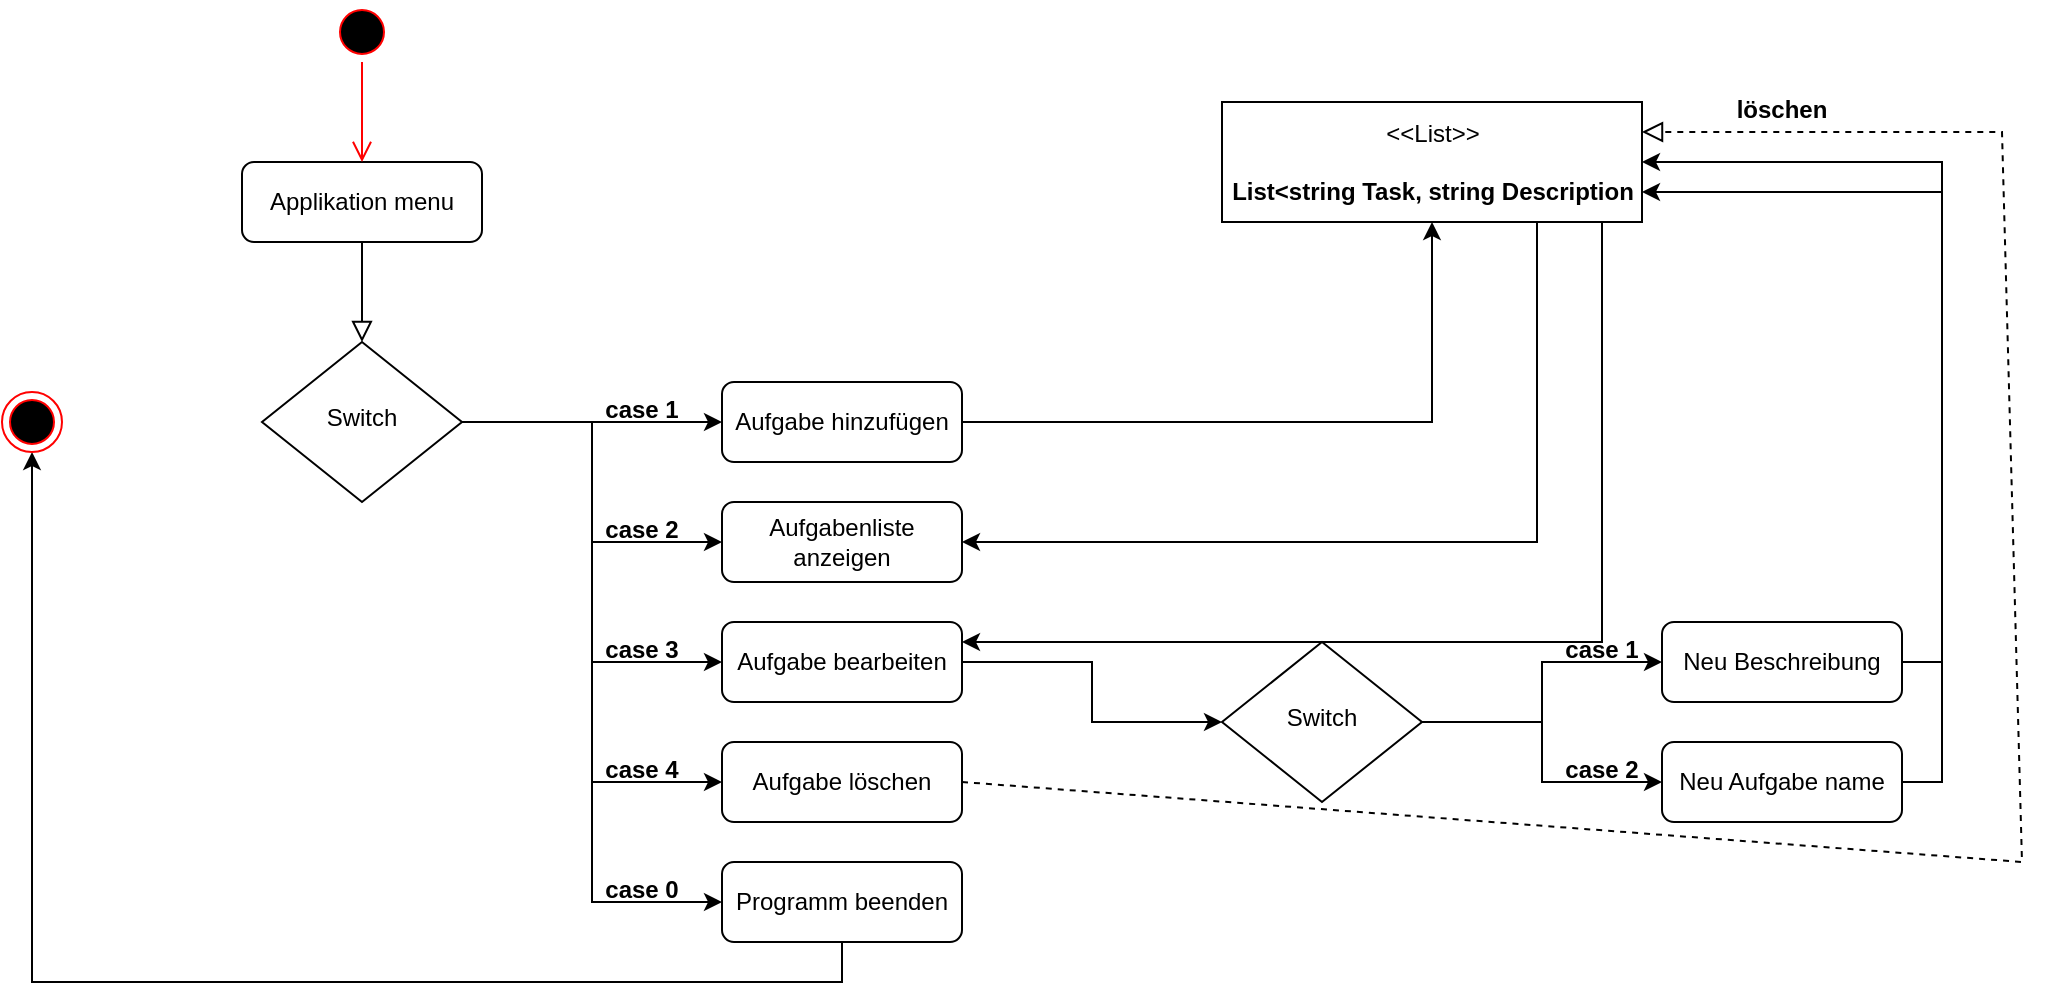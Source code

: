 <mxfile version="19.0.1" type="device"><diagram id="C5RBs43oDa-KdzZeNtuy" name="Page-1"><mxGraphModel dx="1673" dy="1008" grid="1" gridSize="10" guides="1" tooltips="1" connect="1" arrows="1" fold="1" page="1" pageScale="1" pageWidth="827" pageHeight="1169" math="0" shadow="0"><root><mxCell id="WIyWlLk6GJQsqaUBKTNV-0"/><mxCell id="WIyWlLk6GJQsqaUBKTNV-1" parent="WIyWlLk6GJQsqaUBKTNV-0"/><mxCell id="WIyWlLk6GJQsqaUBKTNV-2" value="" style="rounded=0;html=1;jettySize=auto;orthogonalLoop=1;fontSize=11;endArrow=block;endFill=0;endSize=8;strokeWidth=1;shadow=0;labelBackgroundColor=none;edgeStyle=orthogonalEdgeStyle;" parent="WIyWlLk6GJQsqaUBKTNV-1" source="WIyWlLk6GJQsqaUBKTNV-3" target="WIyWlLk6GJQsqaUBKTNV-6" edge="1"><mxGeometry relative="1" as="geometry"/></mxCell><mxCell id="WIyWlLk6GJQsqaUBKTNV-3" value="Applikation menu" style="rounded=1;whiteSpace=wrap;html=1;fontSize=12;glass=0;strokeWidth=1;shadow=0;" parent="WIyWlLk6GJQsqaUBKTNV-1" vertex="1"><mxGeometry x="160" y="80" width="120" height="40" as="geometry"/></mxCell><mxCell id="sgWza_e73YxRPDWoZdi6-0" style="edgeStyle=orthogonalEdgeStyle;rounded=0;orthogonalLoop=1;jettySize=auto;html=1;exitX=1;exitY=0.5;exitDx=0;exitDy=0;entryX=0;entryY=0.5;entryDx=0;entryDy=0;" edge="1" parent="WIyWlLk6GJQsqaUBKTNV-1" source="WIyWlLk6GJQsqaUBKTNV-6" target="WIyWlLk6GJQsqaUBKTNV-7"><mxGeometry relative="1" as="geometry"/></mxCell><mxCell id="sgWza_e73YxRPDWoZdi6-1" style="edgeStyle=orthogonalEdgeStyle;rounded=0;orthogonalLoop=1;jettySize=auto;html=1;exitX=1;exitY=0.5;exitDx=0;exitDy=0;entryX=0;entryY=0.5;entryDx=0;entryDy=0;" edge="1" parent="WIyWlLk6GJQsqaUBKTNV-1" source="WIyWlLk6GJQsqaUBKTNV-6" target="WIyWlLk6GJQsqaUBKTNV-12"><mxGeometry relative="1" as="geometry"/></mxCell><mxCell id="sgWza_e73YxRPDWoZdi6-4" style="edgeStyle=orthogonalEdgeStyle;rounded=0;orthogonalLoop=1;jettySize=auto;html=1;exitX=1;exitY=0.5;exitDx=0;exitDy=0;entryX=0;entryY=0.5;entryDx=0;entryDy=0;" edge="1" parent="WIyWlLk6GJQsqaUBKTNV-1" source="WIyWlLk6GJQsqaUBKTNV-6" target="sgWza_e73YxRPDWoZdi6-2"><mxGeometry relative="1" as="geometry"/></mxCell><mxCell id="sgWza_e73YxRPDWoZdi6-5" style="edgeStyle=orthogonalEdgeStyle;rounded=0;orthogonalLoop=1;jettySize=auto;html=1;exitX=1;exitY=0.5;exitDx=0;exitDy=0;entryX=0;entryY=0.5;entryDx=0;entryDy=0;" edge="1" parent="WIyWlLk6GJQsqaUBKTNV-1" source="WIyWlLk6GJQsqaUBKTNV-6" target="sgWza_e73YxRPDWoZdi6-3"><mxGeometry relative="1" as="geometry"/></mxCell><mxCell id="sgWza_e73YxRPDWoZdi6-7" style="edgeStyle=orthogonalEdgeStyle;rounded=0;orthogonalLoop=1;jettySize=auto;html=1;exitX=1;exitY=0.5;exitDx=0;exitDy=0;entryX=0;entryY=0.5;entryDx=0;entryDy=0;" edge="1" parent="WIyWlLk6GJQsqaUBKTNV-1" source="WIyWlLk6GJQsqaUBKTNV-6" target="sgWza_e73YxRPDWoZdi6-6"><mxGeometry relative="1" as="geometry"/></mxCell><mxCell id="WIyWlLk6GJQsqaUBKTNV-6" value="Switch" style="rhombus;whiteSpace=wrap;html=1;shadow=0;fontFamily=Helvetica;fontSize=12;align=center;strokeWidth=1;spacing=6;spacingTop=-4;" parent="WIyWlLk6GJQsqaUBKTNV-1" vertex="1"><mxGeometry x="170" y="170" width="100" height="80" as="geometry"/></mxCell><mxCell id="sgWza_e73YxRPDWoZdi6-26" style="edgeStyle=orthogonalEdgeStyle;rounded=0;orthogonalLoop=1;jettySize=auto;html=1;exitX=1;exitY=0.5;exitDx=0;exitDy=0;entryX=0.5;entryY=1;entryDx=0;entryDy=0;" edge="1" parent="WIyWlLk6GJQsqaUBKTNV-1" source="WIyWlLk6GJQsqaUBKTNV-7" target="sgWza_e73YxRPDWoZdi6-25"><mxGeometry relative="1" as="geometry"/></mxCell><mxCell id="WIyWlLk6GJQsqaUBKTNV-7" value="Aufgabe hinzufügen" style="rounded=1;whiteSpace=wrap;html=1;fontSize=12;glass=0;strokeWidth=1;shadow=0;" parent="WIyWlLk6GJQsqaUBKTNV-1" vertex="1"><mxGeometry x="400" y="190" width="120" height="40" as="geometry"/></mxCell><mxCell id="WIyWlLk6GJQsqaUBKTNV-12" value="Aufgabenliste anzeigen" style="rounded=1;whiteSpace=wrap;html=1;fontSize=12;glass=0;strokeWidth=1;shadow=0;" parent="WIyWlLk6GJQsqaUBKTNV-1" vertex="1"><mxGeometry x="400" y="250" width="120" height="40" as="geometry"/></mxCell><mxCell id="sgWza_e73YxRPDWoZdi6-18" style="edgeStyle=orthogonalEdgeStyle;rounded=0;orthogonalLoop=1;jettySize=auto;html=1;exitX=1;exitY=0.5;exitDx=0;exitDy=0;entryX=0;entryY=0.5;entryDx=0;entryDy=0;" edge="1" parent="WIyWlLk6GJQsqaUBKTNV-1" source="sgWza_e73YxRPDWoZdi6-2" target="sgWza_e73YxRPDWoZdi6-17"><mxGeometry relative="1" as="geometry"/></mxCell><mxCell id="sgWza_e73YxRPDWoZdi6-2" value="Aufgabe bearbeiten" style="rounded=1;whiteSpace=wrap;html=1;fontSize=12;glass=0;strokeWidth=1;shadow=0;" vertex="1" parent="WIyWlLk6GJQsqaUBKTNV-1"><mxGeometry x="400" y="310" width="120" height="40" as="geometry"/></mxCell><mxCell id="sgWza_e73YxRPDWoZdi6-3" value="Aufgabe löschen" style="rounded=1;whiteSpace=wrap;html=1;fontSize=12;glass=0;strokeWidth=1;shadow=0;" vertex="1" parent="WIyWlLk6GJQsqaUBKTNV-1"><mxGeometry x="400" y="370" width="120" height="40" as="geometry"/></mxCell><mxCell id="sgWza_e73YxRPDWoZdi6-11" style="edgeStyle=orthogonalEdgeStyle;rounded=0;orthogonalLoop=1;jettySize=auto;html=1;exitX=0.5;exitY=1;exitDx=0;exitDy=0;entryX=0.5;entryY=1;entryDx=0;entryDy=0;" edge="1" parent="WIyWlLk6GJQsqaUBKTNV-1" source="sgWza_e73YxRPDWoZdi6-6" target="sgWza_e73YxRPDWoZdi6-10"><mxGeometry relative="1" as="geometry"/></mxCell><mxCell id="sgWza_e73YxRPDWoZdi6-6" value="Programm beenden" style="rounded=1;whiteSpace=wrap;html=1;fontSize=12;glass=0;strokeWidth=1;shadow=0;" vertex="1" parent="WIyWlLk6GJQsqaUBKTNV-1"><mxGeometry x="400" y="430" width="120" height="40" as="geometry"/></mxCell><mxCell id="sgWza_e73YxRPDWoZdi6-8" value="" style="ellipse;html=1;shape=startState;fillColor=#000000;strokeColor=#ff0000;" vertex="1" parent="WIyWlLk6GJQsqaUBKTNV-1"><mxGeometry x="205" width="30" height="30" as="geometry"/></mxCell><mxCell id="sgWza_e73YxRPDWoZdi6-9" value="" style="edgeStyle=orthogonalEdgeStyle;html=1;verticalAlign=bottom;endArrow=open;endSize=8;strokeColor=#ff0000;rounded=0;entryX=0.5;entryY=0;entryDx=0;entryDy=0;" edge="1" source="sgWza_e73YxRPDWoZdi6-8" parent="WIyWlLk6GJQsqaUBKTNV-1" target="WIyWlLk6GJQsqaUBKTNV-3"><mxGeometry relative="1" as="geometry"><mxPoint x="220" y="60" as="targetPoint"/></mxGeometry></mxCell><mxCell id="sgWza_e73YxRPDWoZdi6-10" value="" style="ellipse;html=1;shape=endState;fillColor=#000000;strokeColor=#ff0000;" vertex="1" parent="WIyWlLk6GJQsqaUBKTNV-1"><mxGeometry x="40" y="195" width="30" height="30" as="geometry"/></mxCell><mxCell id="sgWza_e73YxRPDWoZdi6-12" value="case 1" style="text;align=center;fontStyle=1;verticalAlign=middle;spacingLeft=3;spacingRight=3;strokeColor=none;rotatable=0;points=[[0,0.5],[1,0.5]];portConstraint=eastwest;" vertex="1" parent="WIyWlLk6GJQsqaUBKTNV-1"><mxGeometry x="320" y="190" width="80" height="26" as="geometry"/></mxCell><mxCell id="sgWza_e73YxRPDWoZdi6-13" value="case 2" style="text;align=center;fontStyle=1;verticalAlign=middle;spacingLeft=3;spacingRight=3;strokeColor=none;rotatable=0;points=[[0,0.5],[1,0.5]];portConstraint=eastwest;" vertex="1" parent="WIyWlLk6GJQsqaUBKTNV-1"><mxGeometry x="320" y="250" width="80" height="26" as="geometry"/></mxCell><mxCell id="sgWza_e73YxRPDWoZdi6-14" value="case 3" style="text;align=center;fontStyle=1;verticalAlign=middle;spacingLeft=3;spacingRight=3;strokeColor=none;rotatable=0;points=[[0,0.5],[1,0.5]];portConstraint=eastwest;" vertex="1" parent="WIyWlLk6GJQsqaUBKTNV-1"><mxGeometry x="320" y="310" width="80" height="26" as="geometry"/></mxCell><mxCell id="sgWza_e73YxRPDWoZdi6-15" value="case 4" style="text;align=center;fontStyle=1;verticalAlign=middle;spacingLeft=3;spacingRight=3;strokeColor=none;rotatable=0;points=[[0,0.5],[1,0.5]];portConstraint=eastwest;" vertex="1" parent="WIyWlLk6GJQsqaUBKTNV-1"><mxGeometry x="320" y="370" width="80" height="26" as="geometry"/></mxCell><mxCell id="sgWza_e73YxRPDWoZdi6-16" value="case 0" style="text;align=center;fontStyle=1;verticalAlign=middle;spacingLeft=3;spacingRight=3;strokeColor=none;rotatable=0;points=[[0,0.5],[1,0.5]];portConstraint=eastwest;" vertex="1" parent="WIyWlLk6GJQsqaUBKTNV-1"><mxGeometry x="320" y="430" width="80" height="26" as="geometry"/></mxCell><mxCell id="sgWza_e73YxRPDWoZdi6-21" style="edgeStyle=orthogonalEdgeStyle;rounded=0;orthogonalLoop=1;jettySize=auto;html=1;exitX=1;exitY=0.5;exitDx=0;exitDy=0;entryX=0;entryY=0.5;entryDx=0;entryDy=0;" edge="1" parent="WIyWlLk6GJQsqaUBKTNV-1" source="sgWza_e73YxRPDWoZdi6-17" target="sgWza_e73YxRPDWoZdi6-19"><mxGeometry relative="1" as="geometry"/></mxCell><mxCell id="sgWza_e73YxRPDWoZdi6-22" style="edgeStyle=orthogonalEdgeStyle;rounded=0;orthogonalLoop=1;jettySize=auto;html=1;exitX=1;exitY=0.5;exitDx=0;exitDy=0;" edge="1" parent="WIyWlLk6GJQsqaUBKTNV-1" source="sgWza_e73YxRPDWoZdi6-17" target="sgWza_e73YxRPDWoZdi6-20"><mxGeometry relative="1" as="geometry"/></mxCell><mxCell id="sgWza_e73YxRPDWoZdi6-17" value="Switch" style="rhombus;whiteSpace=wrap;html=1;shadow=0;fontFamily=Helvetica;fontSize=12;align=center;strokeWidth=1;spacing=6;spacingTop=-4;" vertex="1" parent="WIyWlLk6GJQsqaUBKTNV-1"><mxGeometry x="650" y="320" width="100" height="80" as="geometry"/></mxCell><mxCell id="sgWza_e73YxRPDWoZdi6-29" style="edgeStyle=orthogonalEdgeStyle;rounded=0;orthogonalLoop=1;jettySize=auto;html=1;exitX=1;exitY=0.5;exitDx=0;exitDy=0;entryX=1;entryY=0.75;entryDx=0;entryDy=0;" edge="1" parent="WIyWlLk6GJQsqaUBKTNV-1" source="sgWza_e73YxRPDWoZdi6-19" target="sgWza_e73YxRPDWoZdi6-25"><mxGeometry relative="1" as="geometry"/></mxCell><mxCell id="sgWza_e73YxRPDWoZdi6-19" value="Neu Aufgabe name" style="rounded=1;whiteSpace=wrap;html=1;fontSize=12;glass=0;strokeWidth=1;shadow=0;" vertex="1" parent="WIyWlLk6GJQsqaUBKTNV-1"><mxGeometry x="870" y="370" width="120" height="40" as="geometry"/></mxCell><mxCell id="sgWza_e73YxRPDWoZdi6-28" style="edgeStyle=orthogonalEdgeStyle;rounded=0;orthogonalLoop=1;jettySize=auto;html=1;exitX=1;exitY=0.5;exitDx=0;exitDy=0;entryX=1;entryY=0.5;entryDx=0;entryDy=0;" edge="1" parent="WIyWlLk6GJQsqaUBKTNV-1" source="sgWza_e73YxRPDWoZdi6-20" target="sgWza_e73YxRPDWoZdi6-25"><mxGeometry relative="1" as="geometry"/></mxCell><mxCell id="sgWza_e73YxRPDWoZdi6-20" value="Neu Beschreibung" style="rounded=1;whiteSpace=wrap;html=1;fontSize=12;glass=0;strokeWidth=1;shadow=0;" vertex="1" parent="WIyWlLk6GJQsqaUBKTNV-1"><mxGeometry x="870" y="310" width="120" height="40" as="geometry"/></mxCell><mxCell id="sgWza_e73YxRPDWoZdi6-23" value="case 1" style="text;align=center;fontStyle=1;verticalAlign=middle;spacingLeft=3;spacingRight=3;strokeColor=none;rotatable=0;points=[[0,0.5],[1,0.5]];portConstraint=eastwest;" vertex="1" parent="WIyWlLk6GJQsqaUBKTNV-1"><mxGeometry x="800" y="310" width="80" height="26" as="geometry"/></mxCell><mxCell id="sgWza_e73YxRPDWoZdi6-24" value="case 2" style="text;align=center;fontStyle=1;verticalAlign=middle;spacingLeft=3;spacingRight=3;strokeColor=none;rotatable=0;points=[[0,0.5],[1,0.5]];portConstraint=eastwest;" vertex="1" parent="WIyWlLk6GJQsqaUBKTNV-1"><mxGeometry x="800" y="370" width="80" height="26" as="geometry"/></mxCell><mxCell id="sgWza_e73YxRPDWoZdi6-30" style="edgeStyle=orthogonalEdgeStyle;rounded=0;orthogonalLoop=1;jettySize=auto;html=1;exitX=0.75;exitY=1;exitDx=0;exitDy=0;entryX=1;entryY=0.5;entryDx=0;entryDy=0;" edge="1" parent="WIyWlLk6GJQsqaUBKTNV-1" source="sgWza_e73YxRPDWoZdi6-25" target="WIyWlLk6GJQsqaUBKTNV-12"><mxGeometry relative="1" as="geometry"/></mxCell><mxCell id="sgWza_e73YxRPDWoZdi6-33" style="edgeStyle=orthogonalEdgeStyle;rounded=0;orthogonalLoop=1;jettySize=auto;html=1;exitX=1;exitY=1;exitDx=0;exitDy=0;entryX=1;entryY=0.25;entryDx=0;entryDy=0;" edge="1" parent="WIyWlLk6GJQsqaUBKTNV-1" source="sgWza_e73YxRPDWoZdi6-25" target="sgWza_e73YxRPDWoZdi6-2"><mxGeometry relative="1" as="geometry"><Array as="points"><mxPoint x="840" y="110"/><mxPoint x="840" y="320"/></Array></mxGeometry></mxCell><mxCell id="sgWza_e73YxRPDWoZdi6-25" value="&amp;lt;&amp;lt;List&amp;gt;&amp;gt;&lt;br&gt;&lt;br&gt;&lt;b&gt;List&amp;lt;string Task, string Description&lt;/b&gt;" style="text;html=1;align=center;verticalAlign=middle;dashed=0;fillColor=#ffffff;strokeColor=#000000;" vertex="1" parent="WIyWlLk6GJQsqaUBKTNV-1"><mxGeometry x="650" y="50" width="210" height="60" as="geometry"/></mxCell><mxCell id="sgWza_e73YxRPDWoZdi6-31" value="" style="endArrow=block;startArrow=none;endFill=0;startFill=0;endSize=8;html=1;verticalAlign=bottom;dashed=1;labelBackgroundColor=none;rounded=0;exitX=1;exitY=0.5;exitDx=0;exitDy=0;entryX=1;entryY=0.25;entryDx=0;entryDy=0;" edge="1" parent="WIyWlLk6GJQsqaUBKTNV-1" source="sgWza_e73YxRPDWoZdi6-3" target="sgWza_e73YxRPDWoZdi6-25"><mxGeometry width="160" relative="1" as="geometry"><mxPoint x="500" y="280" as="sourcePoint"/><mxPoint x="660" y="280" as="targetPoint"/><Array as="points"><mxPoint x="1050" y="430"/><mxPoint x="1040" y="65"/></Array></mxGeometry></mxCell><mxCell id="sgWza_e73YxRPDWoZdi6-32" value="löschen" style="text;align=center;fontStyle=1;verticalAlign=middle;spacingLeft=3;spacingRight=3;strokeColor=none;rotatable=0;points=[[0,0.5],[1,0.5]];portConstraint=eastwest;" vertex="1" parent="WIyWlLk6GJQsqaUBKTNV-1"><mxGeometry x="890" y="40" width="80" height="26" as="geometry"/></mxCell></root></mxGraphModel></diagram></mxfile>